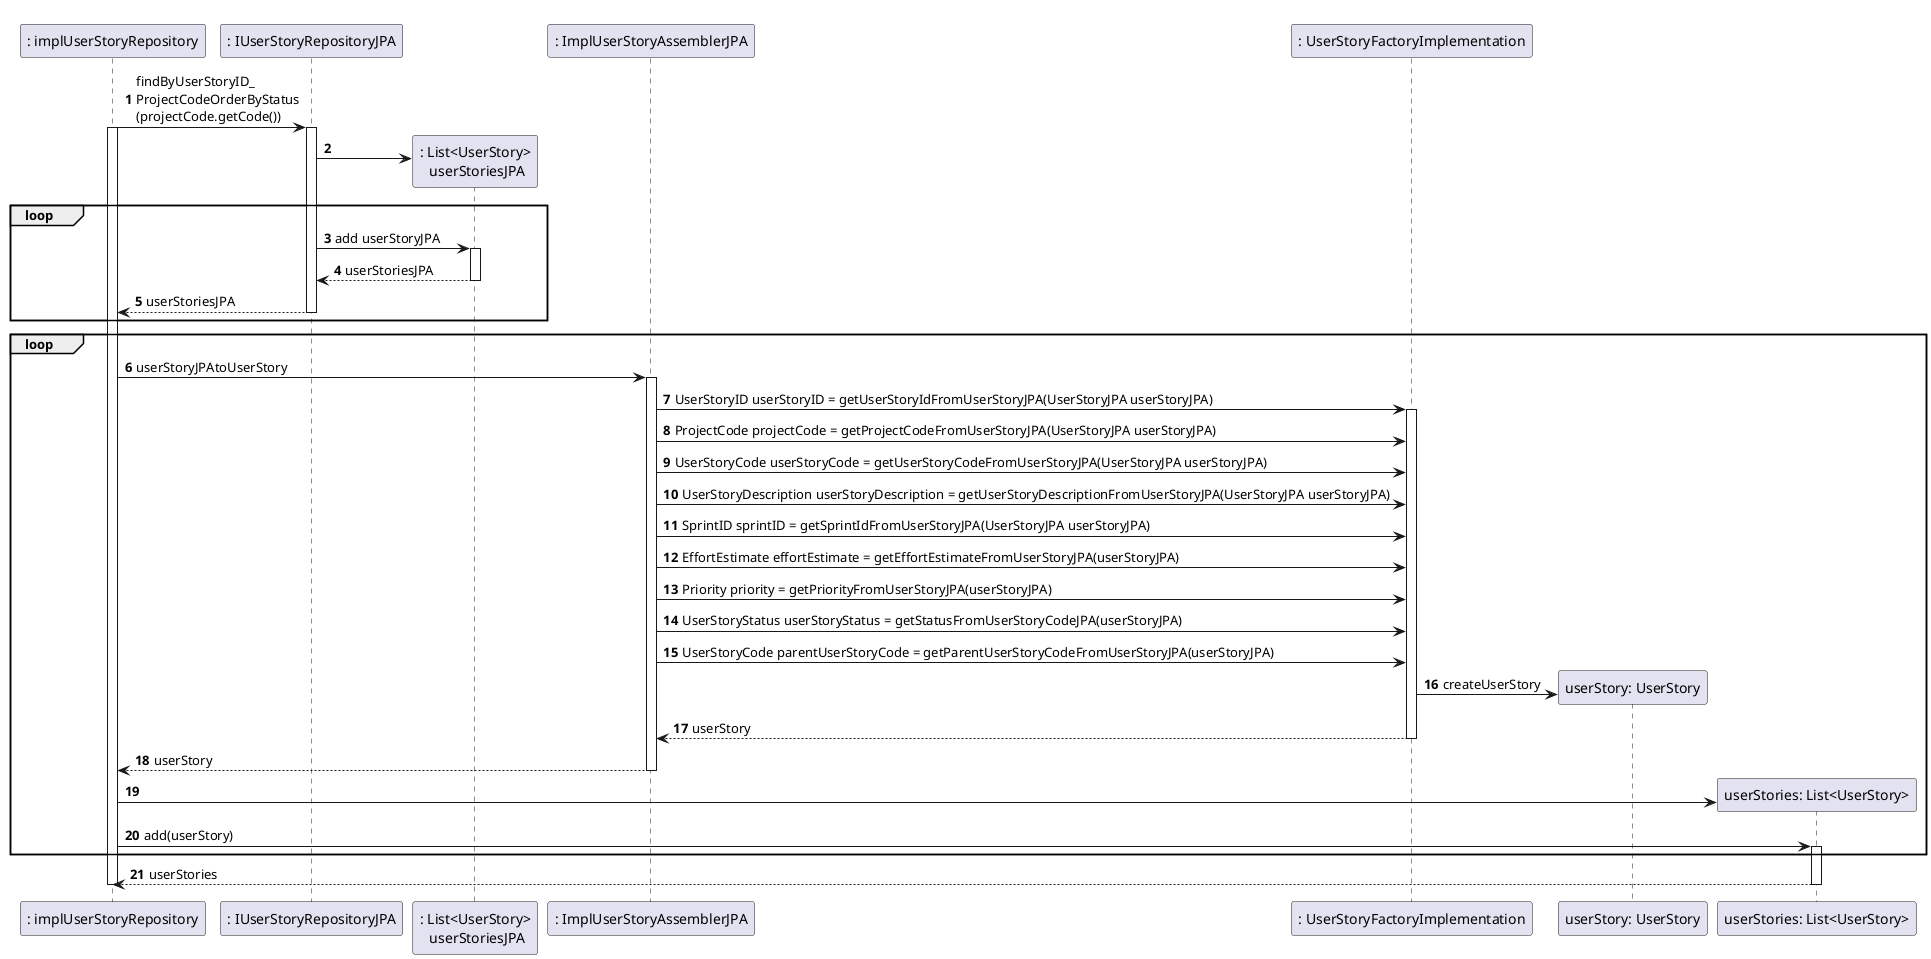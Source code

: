 @startuml
autonumber

": implUserStoryRepository" as USRepo -> ": IUserStoryRepositoryJPA" as usRepoJPA : findByUserStoryID_\nProjectCodeOrderByStatus\n(projectCode.getCode())
activate USRepo
activate usRepoJPA

    create participant ": List<UserStory>\n userStoriesJPA" as usJPAList
	usRepoJPA -> usJPAList
loop
	usRepoJPA -> usJPAList : add userStoryJPA
    activate usJPAList

	usJPAList --> usRepoJPA : userStoriesJPA
    deactivate usJPAList
    usRepoJPA --> USRepo : userStoriesJPA
	deactivate usRepoJPA
end

loop

    USRepo -> ": ImplUserStoryAssemblerJPA" as usAssembleJPA : userStoryJPAtoUserStory
    activate usAssembleJPA
    usAssembleJPA -> ": UserStoryFactoryImplementation" as usFactory : UserStoryID userStoryID = getUserStoryIdFromUserStoryJPA(UserStoryJPA userStoryJPA)
    activate usFactory
    usAssembleJPA -> usFactory : ProjectCode projectCode = getProjectCodeFromUserStoryJPA(UserStoryJPA userStoryJPA)
    usAssembleJPA -> usFactory : UserStoryCode userStoryCode = getUserStoryCodeFromUserStoryJPA(UserStoryJPA userStoryJPA)
    usAssembleJPA -> usFactory : UserStoryDescription userStoryDescription = getUserStoryDescriptionFromUserStoryJPA(UserStoryJPA userStoryJPA)
    usAssembleJPA -> usFactory : SprintID sprintID = getSprintIdFromUserStoryJPA(UserStoryJPA userStoryJPA)
    usAssembleJPA -> usFactory : EffortEstimate effortEstimate = getEffortEstimateFromUserStoryJPA(userStoryJPA)
    usAssembleJPA -> usFactory : Priority priority = getPriorityFromUserStoryJPA(userStoryJPA)
    usAssembleJPA -> usFactory : UserStoryStatus userStoryStatus = getStatusFromUserStoryCodeJPA(userStoryJPA)
    usAssembleJPA -> usFactory : UserStoryCode parentUserStoryCode = getParentUserStoryCodeFromUserStoryJPA(userStoryJPA)
    create participant "userStory: UserStory" as us
    usFactory -> us : createUserStory

    usFactory --> usAssembleJPA : userStory
    deactivate usFactory

    usAssembleJPA --> USRepo : userStory
    deactivate usAssembleJPA

    create participant "userStories: List<UserStory>" as usList
    USRepo -> usList
    USRepo -> usList : add(userStory)
    activate usList
    end
    usList --> USRepo : userStories

deactivate usList
    deactivate USRepo




@enduml